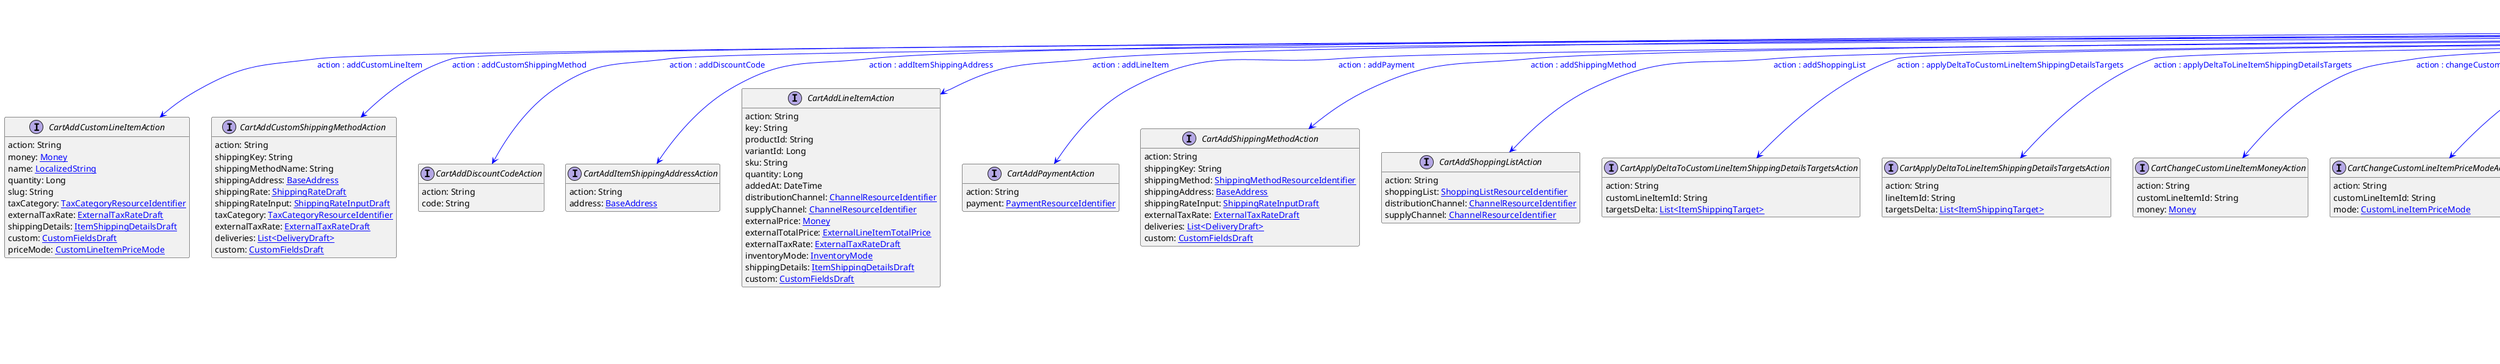 @startuml

hide empty fields
hide empty methods
legend
|= |= line |
|<back:black>   </back>| inheritance |
|<back:green>   </back>| property reference |
|<back:blue>   </back>| discriminated class |
endlegend
interface CartUpdateAction [[CartUpdateAction.svg]]  {
    action: String
}


interface CartAddCustomLineItemAction [[CartAddCustomLineItemAction.svg]]  {
    action: String
    money: [[Money.svg Money]]
    name: [[LocalizedString.svg LocalizedString]]
    quantity: Long
    slug: String
    taxCategory: [[TaxCategoryResourceIdentifier.svg TaxCategoryResourceIdentifier]]
    externalTaxRate: [[ExternalTaxRateDraft.svg ExternalTaxRateDraft]]
    shippingDetails: [[ItemShippingDetailsDraft.svg ItemShippingDetailsDraft]]
    custom: [[CustomFieldsDraft.svg CustomFieldsDraft]]
    priceMode: [[CustomLineItemPriceMode.svg CustomLineItemPriceMode]]
}
interface CartAddCustomShippingMethodAction [[CartAddCustomShippingMethodAction.svg]]  {
    action: String
    shippingKey: String
    shippingMethodName: String
    shippingAddress: [[BaseAddress.svg BaseAddress]]
    shippingRate: [[ShippingRateDraft.svg ShippingRateDraft]]
    shippingRateInput: [[ShippingRateInputDraft.svg ShippingRateInputDraft]]
    taxCategory: [[TaxCategoryResourceIdentifier.svg TaxCategoryResourceIdentifier]]
    externalTaxRate: [[ExternalTaxRateDraft.svg ExternalTaxRateDraft]]
    deliveries: [[DeliveryDraft.svg List<DeliveryDraft>]]
    custom: [[CustomFieldsDraft.svg CustomFieldsDraft]]
}
interface CartAddDiscountCodeAction [[CartAddDiscountCodeAction.svg]]  {
    action: String
    code: String
}
interface CartAddItemShippingAddressAction [[CartAddItemShippingAddressAction.svg]]  {
    action: String
    address: [[BaseAddress.svg BaseAddress]]
}
interface CartAddLineItemAction [[CartAddLineItemAction.svg]]  {
    action: String
    key: String
    productId: String
    variantId: Long
    sku: String
    quantity: Long
    addedAt: DateTime
    distributionChannel: [[ChannelResourceIdentifier.svg ChannelResourceIdentifier]]
    supplyChannel: [[ChannelResourceIdentifier.svg ChannelResourceIdentifier]]
    externalPrice: [[Money.svg Money]]
    externalTotalPrice: [[ExternalLineItemTotalPrice.svg ExternalLineItemTotalPrice]]
    externalTaxRate: [[ExternalTaxRateDraft.svg ExternalTaxRateDraft]]
    inventoryMode: [[InventoryMode.svg InventoryMode]]
    shippingDetails: [[ItemShippingDetailsDraft.svg ItemShippingDetailsDraft]]
    custom: [[CustomFieldsDraft.svg CustomFieldsDraft]]
}
interface CartAddPaymentAction [[CartAddPaymentAction.svg]]  {
    action: String
    payment: [[PaymentResourceIdentifier.svg PaymentResourceIdentifier]]
}
interface CartAddShippingMethodAction [[CartAddShippingMethodAction.svg]]  {
    action: String
    shippingKey: String
    shippingMethod: [[ShippingMethodResourceIdentifier.svg ShippingMethodResourceIdentifier]]
    shippingAddress: [[BaseAddress.svg BaseAddress]]
    shippingRateInput: [[ShippingRateInputDraft.svg ShippingRateInputDraft]]
    externalTaxRate: [[ExternalTaxRateDraft.svg ExternalTaxRateDraft]]
    deliveries: [[DeliveryDraft.svg List<DeliveryDraft>]]
    custom: [[CustomFieldsDraft.svg CustomFieldsDraft]]
}
interface CartAddShoppingListAction [[CartAddShoppingListAction.svg]]  {
    action: String
    shoppingList: [[ShoppingListResourceIdentifier.svg ShoppingListResourceIdentifier]]
    distributionChannel: [[ChannelResourceIdentifier.svg ChannelResourceIdentifier]]
    supplyChannel: [[ChannelResourceIdentifier.svg ChannelResourceIdentifier]]
}
interface CartApplyDeltaToCustomLineItemShippingDetailsTargetsAction [[CartApplyDeltaToCustomLineItemShippingDetailsTargetsAction.svg]]  {
    action: String
    customLineItemId: String
    targetsDelta: [[ItemShippingTarget.svg List<ItemShippingTarget>]]
}
interface CartApplyDeltaToLineItemShippingDetailsTargetsAction [[CartApplyDeltaToLineItemShippingDetailsTargetsAction.svg]]  {
    action: String
    lineItemId: String
    targetsDelta: [[ItemShippingTarget.svg List<ItemShippingTarget>]]
}
interface CartChangeCustomLineItemMoneyAction [[CartChangeCustomLineItemMoneyAction.svg]]  {
    action: String
    customLineItemId: String
    money: [[Money.svg Money]]
}
interface CartChangeCustomLineItemPriceModeAction [[CartChangeCustomLineItemPriceModeAction.svg]]  {
    action: String
    customLineItemId: String
    mode: [[CustomLineItemPriceMode.svg CustomLineItemPriceMode]]
}
interface CartChangeCustomLineItemQuantityAction [[CartChangeCustomLineItemQuantityAction.svg]]  {
    action: String
    customLineItemId: String
    quantity: Long
}
interface CartChangeLineItemQuantityAction [[CartChangeLineItemQuantityAction.svg]]  {
    action: String
    lineItemId: String
    quantity: Long
    externalPrice: [[Money.svg Money]]
    externalTotalPrice: [[ExternalLineItemTotalPrice.svg ExternalLineItemTotalPrice]]
}
interface CartChangeTaxCalculationModeAction [[CartChangeTaxCalculationModeAction.svg]]  {
    action: String
    taxCalculationMode: [[TaxCalculationMode.svg TaxCalculationMode]]
}
interface CartChangeTaxModeAction [[CartChangeTaxModeAction.svg]]  {
    action: String
    taxMode: [[TaxMode.svg TaxMode]]
}
interface CartChangeTaxRoundingModeAction [[CartChangeTaxRoundingModeAction.svg]]  {
    action: String
    taxRoundingMode: [[RoundingMode.svg RoundingMode]]
}
interface CartFreezeCartAction [[CartFreezeCartAction.svg]]  {
    action: String
}
interface CartRecalculateAction [[CartRecalculateAction.svg]]  {
    action: String
    updateProductData: Boolean
}
interface CartRemoveCustomLineItemAction [[CartRemoveCustomLineItemAction.svg]]  {
    action: String
    customLineItemId: String
}
interface CartRemoveDiscountCodeAction [[CartRemoveDiscountCodeAction.svg]]  {
    action: String
    discountCode: [[DiscountCodeReference.svg DiscountCodeReference]]
}
interface CartRemoveItemShippingAddressAction [[CartRemoveItemShippingAddressAction.svg]]  {
    action: String
    addressKey: String
}
interface CartRemoveLineItemAction [[CartRemoveLineItemAction.svg]]  {
    action: String
    lineItemId: String
    quantity: Long
    externalPrice: [[Money.svg Money]]
    externalTotalPrice: [[ExternalLineItemTotalPrice.svg ExternalLineItemTotalPrice]]
    shippingDetailsToRemove: [[ItemShippingDetailsDraft.svg ItemShippingDetailsDraft]]
}
interface CartRemovePaymentAction [[CartRemovePaymentAction.svg]]  {
    action: String
    payment: [[PaymentResourceIdentifier.svg PaymentResourceIdentifier]]
}
interface CartRemoveShippingMethodAction [[CartRemoveShippingMethodAction.svg]]  {
    action: String
    shippingKey: String
}
interface CartSetAnonymousIdAction [[CartSetAnonymousIdAction.svg]]  {
    action: String
    anonymousId: String
}
interface CartSetBillingAddressAction [[CartSetBillingAddressAction.svg]]  {
    action: String
    address: [[BaseAddress.svg BaseAddress]]
}
interface CartSetBillingAddressCustomFieldAction [[CartSetBillingAddressCustomFieldAction.svg]]  {
    action: String
    name: String
    value: [[Object.svg Object]]
}
interface CartSetBillingAddressCustomTypeAction [[CartSetBillingAddressCustomTypeAction.svg]]  {
    action: String
    type: [[TypeResourceIdentifier.svg TypeResourceIdentifier]]
    fields: [[FieldContainer.svg FieldContainer]]
}
interface CartSetBusinessUnitAction [[CartSetBusinessUnitAction.svg]]  {
    action: String
    businessUnit: [[BusinessUnitResourceIdentifier.svg BusinessUnitResourceIdentifier]]
}
interface CartSetCartTotalTaxAction [[CartSetCartTotalTaxAction.svg]]  {
    action: String
    externalTotalGross: [[Money.svg Money]]
    externalTaxPortions: [[TaxPortionDraft.svg List<TaxPortionDraft>]]
}
interface CartSetCountryAction [[CartSetCountryAction.svg]]  {
    action: String
    country: String
}
interface CartSetCustomFieldAction [[CartSetCustomFieldAction.svg]]  {
    action: String
    name: String
    value: [[Object.svg Object]]
}
interface CartSetCustomLineItemCustomFieldAction [[CartSetCustomLineItemCustomFieldAction.svg]]  {
    action: String
    customLineItemId: String
    name: String
    value: [[Object.svg Object]]
}
interface CartSetCustomLineItemCustomTypeAction [[CartSetCustomLineItemCustomTypeAction.svg]]  {
    action: String
    customLineItemId: String
    type: [[TypeResourceIdentifier.svg TypeResourceIdentifier]]
    fields: [[FieldContainer.svg FieldContainer]]
}
interface CartSetCustomLineItemShippingDetailsAction [[CartSetCustomLineItemShippingDetailsAction.svg]]  {
    action: String
    customLineItemId: String
    shippingDetails: [[ItemShippingDetailsDraft.svg ItemShippingDetailsDraft]]
}
interface CartSetCustomLineItemTaxAmountAction [[CartSetCustomLineItemTaxAmountAction.svg]]  {
    action: String
    customLineItemId: String
    externalTaxAmount: [[ExternalTaxAmountDraft.svg ExternalTaxAmountDraft]]
}
interface CartSetCustomLineItemTaxRateAction [[CartSetCustomLineItemTaxRateAction.svg]]  {
    action: String
    customLineItemId: String
    externalTaxRate: [[ExternalTaxRateDraft.svg ExternalTaxRateDraft]]
}
interface CartSetCustomShippingMethodAction [[CartSetCustomShippingMethodAction.svg]]  {
    action: String
    shippingMethodName: String
    shippingRate: [[ShippingRateDraft.svg ShippingRateDraft]]
    taxCategory: [[TaxCategoryResourceIdentifier.svg TaxCategoryResourceIdentifier]]
    externalTaxRate: [[ExternalTaxRateDraft.svg ExternalTaxRateDraft]]
}
interface CartSetCustomTypeAction [[CartSetCustomTypeAction.svg]]  {
    action: String
    type: [[TypeResourceIdentifier.svg TypeResourceIdentifier]]
    fields: [[FieldContainer.svg FieldContainer]]
}
interface CartSetCustomerEmailAction [[CartSetCustomerEmailAction.svg]]  {
    action: String
    email: String
}
interface CartSetCustomerGroupAction [[CartSetCustomerGroupAction.svg]]  {
    action: String
    customerGroup: [[CustomerGroupResourceIdentifier.svg CustomerGroupResourceIdentifier]]
}
interface CartSetCustomerIdAction [[CartSetCustomerIdAction.svg]]  {
    action: String
    customerId: String
}
interface CartSetDeleteDaysAfterLastModificationAction [[CartSetDeleteDaysAfterLastModificationAction.svg]]  {
    action: String
    deleteDaysAfterLastModification: Integer
}
interface CartSetDeliveryAddressCustomFieldAction [[CartSetDeliveryAddressCustomFieldAction.svg]]  {
    action: String
    deliveryId: String
    name: String
    value: [[Object.svg Object]]
}
interface CartSetDeliveryAddressCustomTypeAction [[CartSetDeliveryAddressCustomTypeAction.svg]]  {
    action: String
    deliveryId: String
    type: [[TypeResourceIdentifier.svg TypeResourceIdentifier]]
    fields: [[FieldContainer.svg FieldContainer]]
}
interface CartSetDirectDiscountsAction [[CartSetDirectDiscountsAction.svg]]  {
    action: String
    discounts: [[DirectDiscountDraft.svg List<DirectDiscountDraft>]]
}
interface CartSetItemShippingAddressCustomFieldAction [[CartSetItemShippingAddressCustomFieldAction.svg]]  {
    action: String
    addressKey: String
    name: String
    value: [[Object.svg Object]]
}
interface CartSetItemShippingAddressCustomTypeAction [[CartSetItemShippingAddressCustomTypeAction.svg]]  {
    action: String
    addressKey: String
    type: [[TypeResourceIdentifier.svg TypeResourceIdentifier]]
    fields: [[FieldContainer.svg FieldContainer]]
}
interface CartSetKeyAction [[CartSetKeyAction.svg]]  {
    action: String
    key: String
}
interface CartSetLineItemCustomFieldAction [[CartSetLineItemCustomFieldAction.svg]]  {
    action: String
    lineItemId: String
    name: String
    value: [[Object.svg Object]]
}
interface CartSetLineItemCustomTypeAction [[CartSetLineItemCustomTypeAction.svg]]  {
    action: String
    lineItemId: String
    type: [[TypeResourceIdentifier.svg TypeResourceIdentifier]]
    fields: [[FieldContainer.svg FieldContainer]]
}
interface CartSetLineItemDistributionChannelAction [[CartSetLineItemDistributionChannelAction.svg]]  {
    action: String
    lineItemId: String
    distributionChannel: [[ChannelResourceIdentifier.svg ChannelResourceIdentifier]]
}
interface CartSetLineItemInventoryModeAction [[CartSetLineItemInventoryModeAction.svg]]  {
    action: String
    lineItemId: String
    inventoryMode: [[InventoryMode.svg InventoryMode]]
}
interface CartSetLineItemPriceAction [[CartSetLineItemPriceAction.svg]]  {
    action: String
    lineItemId: String
    externalPrice: [[Money.svg Money]]
}
interface CartSetLineItemShippingDetailsAction [[CartSetLineItemShippingDetailsAction.svg]]  {
    action: String
    lineItemId: String
    shippingDetails: [[ItemShippingDetailsDraft.svg ItemShippingDetailsDraft]]
}
interface CartSetLineItemSupplyChannelAction [[CartSetLineItemSupplyChannelAction.svg]]  {
    action: String
    lineItemId: String
    supplyChannel: [[ChannelResourceIdentifier.svg ChannelResourceIdentifier]]
}
interface CartSetLineItemTaxAmountAction [[CartSetLineItemTaxAmountAction.svg]]  {
    action: String
    lineItemId: String
    externalTaxAmount: [[ExternalTaxAmountDraft.svg ExternalTaxAmountDraft]]
    shippingKey: String
}
interface CartSetLineItemTaxRateAction [[CartSetLineItemTaxRateAction.svg]]  {
    action: String
    lineItemId: String
    externalTaxRate: [[ExternalTaxRateDraft.svg ExternalTaxRateDraft]]
    shippingKey: String
}
interface CartSetLineItemTotalPriceAction [[CartSetLineItemTotalPriceAction.svg]]  {
    action: String
    lineItemId: String
    externalTotalPrice: [[ExternalLineItemTotalPrice.svg ExternalLineItemTotalPrice]]
}
interface CartSetLocaleAction [[CartSetLocaleAction.svg]]  {
    action: String
    locale: String
}
interface CartSetShippingAddressAction [[CartSetShippingAddressAction.svg]]  {
    action: String
    address: [[BaseAddress.svg BaseAddress]]
}
interface CartSetShippingAddressCustomFieldAction [[CartSetShippingAddressCustomFieldAction.svg]]  {
    action: String
    name: String
    value: [[Object.svg Object]]
}
interface CartSetShippingAddressCustomTypeAction [[CartSetShippingAddressCustomTypeAction.svg]]  {
    action: String
    type: [[TypeResourceIdentifier.svg TypeResourceIdentifier]]
    fields: [[FieldContainer.svg FieldContainer]]
}
interface CartSetShippingCustomFieldAction [[CartSetShippingCustomFieldAction.svg]]  {
    action: String
    shippingKey: String
    name: String
    value: [[Object.svg Object]]
}
interface CartSetShippingCustomTypeAction [[CartSetShippingCustomTypeAction.svg]]  {
    action: String
    shippingKey: String
    type: [[TypeResourceIdentifier.svg TypeResourceIdentifier]]
    fields: [[FieldContainer.svg FieldContainer]]
}
interface CartSetShippingMethodAction [[CartSetShippingMethodAction.svg]]  {
    action: String
    shippingMethod: [[ShippingMethodResourceIdentifier.svg ShippingMethodResourceIdentifier]]
    externalTaxRate: [[ExternalTaxRateDraft.svg ExternalTaxRateDraft]]
}
interface CartSetShippingMethodTaxAmountAction [[CartSetShippingMethodTaxAmountAction.svg]]  {
    action: String
    shippingKey: String
    externalTaxAmount: [[ExternalTaxAmountDraft.svg ExternalTaxAmountDraft]]
}
interface CartSetShippingMethodTaxRateAction [[CartSetShippingMethodTaxRateAction.svg]]  {
    action: String
    shippingKey: String
    externalTaxRate: [[ExternalTaxRateDraft.svg ExternalTaxRateDraft]]
}
interface CartSetShippingRateInputAction [[CartSetShippingRateInputAction.svg]]  {
    action: String
    shippingRateInput: [[ShippingRateInputDraft.svg ShippingRateInputDraft]]
}
interface CartUnfreezeCartAction [[CartUnfreezeCartAction.svg]]  {
    action: String
}
interface CartUpdateItemShippingAddressAction [[CartUpdateItemShippingAddressAction.svg]]  {
    action: String
    address: [[BaseAddress.svg BaseAddress]]
}
interface CartUpdate [[CartUpdate.svg]]  {
    version: Long
    actions: [[CartUpdateAction.svg List<CartUpdateAction>]]
}
CartUpdateAction --> CartAddCustomLineItemAction #blue;text:blue : "action : addCustomLineItem"
CartUpdateAction --> CartAddCustomShippingMethodAction #blue;text:blue : "action : addCustomShippingMethod"
CartUpdateAction --> CartAddDiscountCodeAction #blue;text:blue : "action : addDiscountCode"
CartUpdateAction --> CartAddItemShippingAddressAction #blue;text:blue : "action : addItemShippingAddress"
CartUpdateAction --> CartAddLineItemAction #blue;text:blue : "action : addLineItem"
CartUpdateAction --> CartAddPaymentAction #blue;text:blue : "action : addPayment"
CartUpdateAction --> CartAddShippingMethodAction #blue;text:blue : "action : addShippingMethod"
CartUpdateAction --> CartAddShoppingListAction #blue;text:blue : "action : addShoppingList"
CartUpdateAction --> CartApplyDeltaToCustomLineItemShippingDetailsTargetsAction #blue;text:blue : "action : applyDeltaToCustomLineItemShippingDetailsTargets"
CartUpdateAction --> CartApplyDeltaToLineItemShippingDetailsTargetsAction #blue;text:blue : "action : applyDeltaToLineItemShippingDetailsTargets"
CartUpdateAction --> CartChangeCustomLineItemMoneyAction #blue;text:blue : "action : changeCustomLineItemMoney"
CartUpdateAction --> CartChangeCustomLineItemPriceModeAction #blue;text:blue : "action : changeCustomLineItemPriceMode"
CartUpdateAction --> CartChangeCustomLineItemQuantityAction #blue;text:blue : "action : changeCustomLineItemQuantity"
CartUpdateAction --> CartChangeLineItemQuantityAction #blue;text:blue : "action : changeLineItemQuantity"
CartUpdateAction --> CartChangeTaxCalculationModeAction #blue;text:blue : "action : changeTaxCalculationMode"
CartUpdateAction --> CartChangeTaxModeAction #blue;text:blue : "action : changeTaxMode"
CartUpdateAction --> CartChangeTaxRoundingModeAction #blue;text:blue : "action : changeTaxRoundingMode"
CartUpdateAction --> CartFreezeCartAction #blue;text:blue : "action : freezeCart"
CartUpdateAction --> CartRecalculateAction #blue;text:blue : "action : recalculate"
CartUpdateAction --> CartRemoveCustomLineItemAction #blue;text:blue : "action : removeCustomLineItem"
CartUpdateAction --> CartRemoveDiscountCodeAction #blue;text:blue : "action : removeDiscountCode"
CartUpdateAction --> CartRemoveItemShippingAddressAction #blue;text:blue : "action : removeItemShippingAddress"
CartUpdateAction --> CartRemoveLineItemAction #blue;text:blue : "action : removeLineItem"
CartUpdateAction --> CartRemovePaymentAction #blue;text:blue : "action : removePayment"
CartUpdateAction --> CartRemoveShippingMethodAction #blue;text:blue : "action : removeShippingMethod"
CartUpdateAction --> CartSetAnonymousIdAction #blue;text:blue : "action : setAnonymousId"
CartUpdateAction --> CartSetBillingAddressAction #blue;text:blue : "action : setBillingAddress"
CartUpdateAction --> CartSetBillingAddressCustomFieldAction #blue;text:blue : "action : setBillingAddressCustomField"
CartUpdateAction --> CartSetBillingAddressCustomTypeAction #blue;text:blue : "action : setBillingAddressCustomType"
CartUpdateAction --> CartSetBusinessUnitAction #blue;text:blue : "action : setBusinessUnit"
CartUpdateAction --> CartSetCartTotalTaxAction #blue;text:blue : "action : setCartTotalTax"
CartUpdateAction --> CartSetCountryAction #blue;text:blue : "action : setCountry"
CartUpdateAction --> CartSetCustomFieldAction #blue;text:blue : "action : setCustomField"
CartUpdateAction --> CartSetCustomLineItemCustomFieldAction #blue;text:blue : "action : setCustomLineItemCustomField"
CartUpdateAction --> CartSetCustomLineItemCustomTypeAction #blue;text:blue : "action : setCustomLineItemCustomType"
CartUpdateAction --> CartSetCustomLineItemShippingDetailsAction #blue;text:blue : "action : setCustomLineItemShippingDetails"
CartUpdateAction --> CartSetCustomLineItemTaxAmountAction #blue;text:blue : "action : setCustomLineItemTaxAmount"
CartUpdateAction --> CartSetCustomLineItemTaxRateAction #blue;text:blue : "action : setCustomLineItemTaxRate"
CartUpdateAction --> CartSetCustomShippingMethodAction #blue;text:blue : "action : setCustomShippingMethod"
CartUpdateAction --> CartSetCustomTypeAction #blue;text:blue : "action : setCustomType"
CartUpdateAction --> CartSetCustomerEmailAction #blue;text:blue : "action : setCustomerEmail"
CartUpdateAction --> CartSetCustomerGroupAction #blue;text:blue : "action : setCustomerGroup"
CartUpdateAction --> CartSetCustomerIdAction #blue;text:blue : "action : setCustomerId"
CartUpdateAction --> CartSetDeleteDaysAfterLastModificationAction #blue;text:blue : "action : setDeleteDaysAfterLastModification"
CartUpdateAction --> CartSetDeliveryAddressCustomFieldAction #blue;text:blue : "action : setDeliveryAddressCustomField"
CartUpdateAction --> CartSetDeliveryAddressCustomTypeAction #blue;text:blue : "action : setDeliveryAddressCustomType"
CartUpdateAction --> CartSetDirectDiscountsAction #blue;text:blue : "action : setDirectDiscounts"
CartUpdateAction --> CartSetItemShippingAddressCustomFieldAction #blue;text:blue : "action : setItemShippingAddressCustomField"
CartUpdateAction --> CartSetItemShippingAddressCustomTypeAction #blue;text:blue : "action : setItemShippingAddressCustomType"
CartUpdateAction --> CartSetKeyAction #blue;text:blue : "action : setKey"
CartUpdateAction --> CartSetLineItemCustomFieldAction #blue;text:blue : "action : setLineItemCustomField"
CartUpdateAction --> CartSetLineItemCustomTypeAction #blue;text:blue : "action : setLineItemCustomType"
CartUpdateAction --> CartSetLineItemDistributionChannelAction #blue;text:blue : "action : setLineItemDistributionChannel"
CartUpdateAction --> CartSetLineItemInventoryModeAction #blue;text:blue : "action : setLineItemInventoryMode"
CartUpdateAction --> CartSetLineItemPriceAction #blue;text:blue : "action : setLineItemPrice"
CartUpdateAction --> CartSetLineItemShippingDetailsAction #blue;text:blue : "action : setLineItemShippingDetails"
CartUpdateAction --> CartSetLineItemSupplyChannelAction #blue;text:blue : "action : setLineItemSupplyChannel"
CartUpdateAction --> CartSetLineItemTaxAmountAction #blue;text:blue : "action : setLineItemTaxAmount"
CartUpdateAction --> CartSetLineItemTaxRateAction #blue;text:blue : "action : setLineItemTaxRate"
CartUpdateAction --> CartSetLineItemTotalPriceAction #blue;text:blue : "action : setLineItemTotalPrice"
CartUpdateAction --> CartSetLocaleAction #blue;text:blue : "action : setLocale"
CartUpdateAction --> CartSetShippingAddressAction #blue;text:blue : "action : setShippingAddress"
CartUpdateAction --> CartSetShippingAddressCustomFieldAction #blue;text:blue : "action : setShippingAddressCustomField"
CartUpdateAction --> CartSetShippingAddressCustomTypeAction #blue;text:blue : "action : setShippingAddressCustomType"
CartUpdateAction --> CartSetShippingCustomFieldAction #blue;text:blue : "action : setShippingCustomField"
CartUpdateAction --> CartSetShippingCustomTypeAction #blue;text:blue : "action : setShippingCustomType"
CartUpdateAction --> CartSetShippingMethodAction #blue;text:blue : "action : setShippingMethod"
CartUpdateAction --> CartSetShippingMethodTaxAmountAction #blue;text:blue : "action : setShippingMethodTaxAmount"
CartUpdateAction --> CartSetShippingMethodTaxRateAction #blue;text:blue : "action : setShippingMethodTaxRate"
CartUpdateAction --> CartSetShippingRateInputAction #blue;text:blue : "action : setShippingRateInput"
CartUpdateAction --> CartUnfreezeCartAction #blue;text:blue : "action : unfreezeCart"
CartUpdateAction --> CartUpdateItemShippingAddressAction #blue;text:blue : "action : updateItemShippingAddress"
CartUpdateAction --> CartUpdate #green;text:green : "actions"
@enduml

